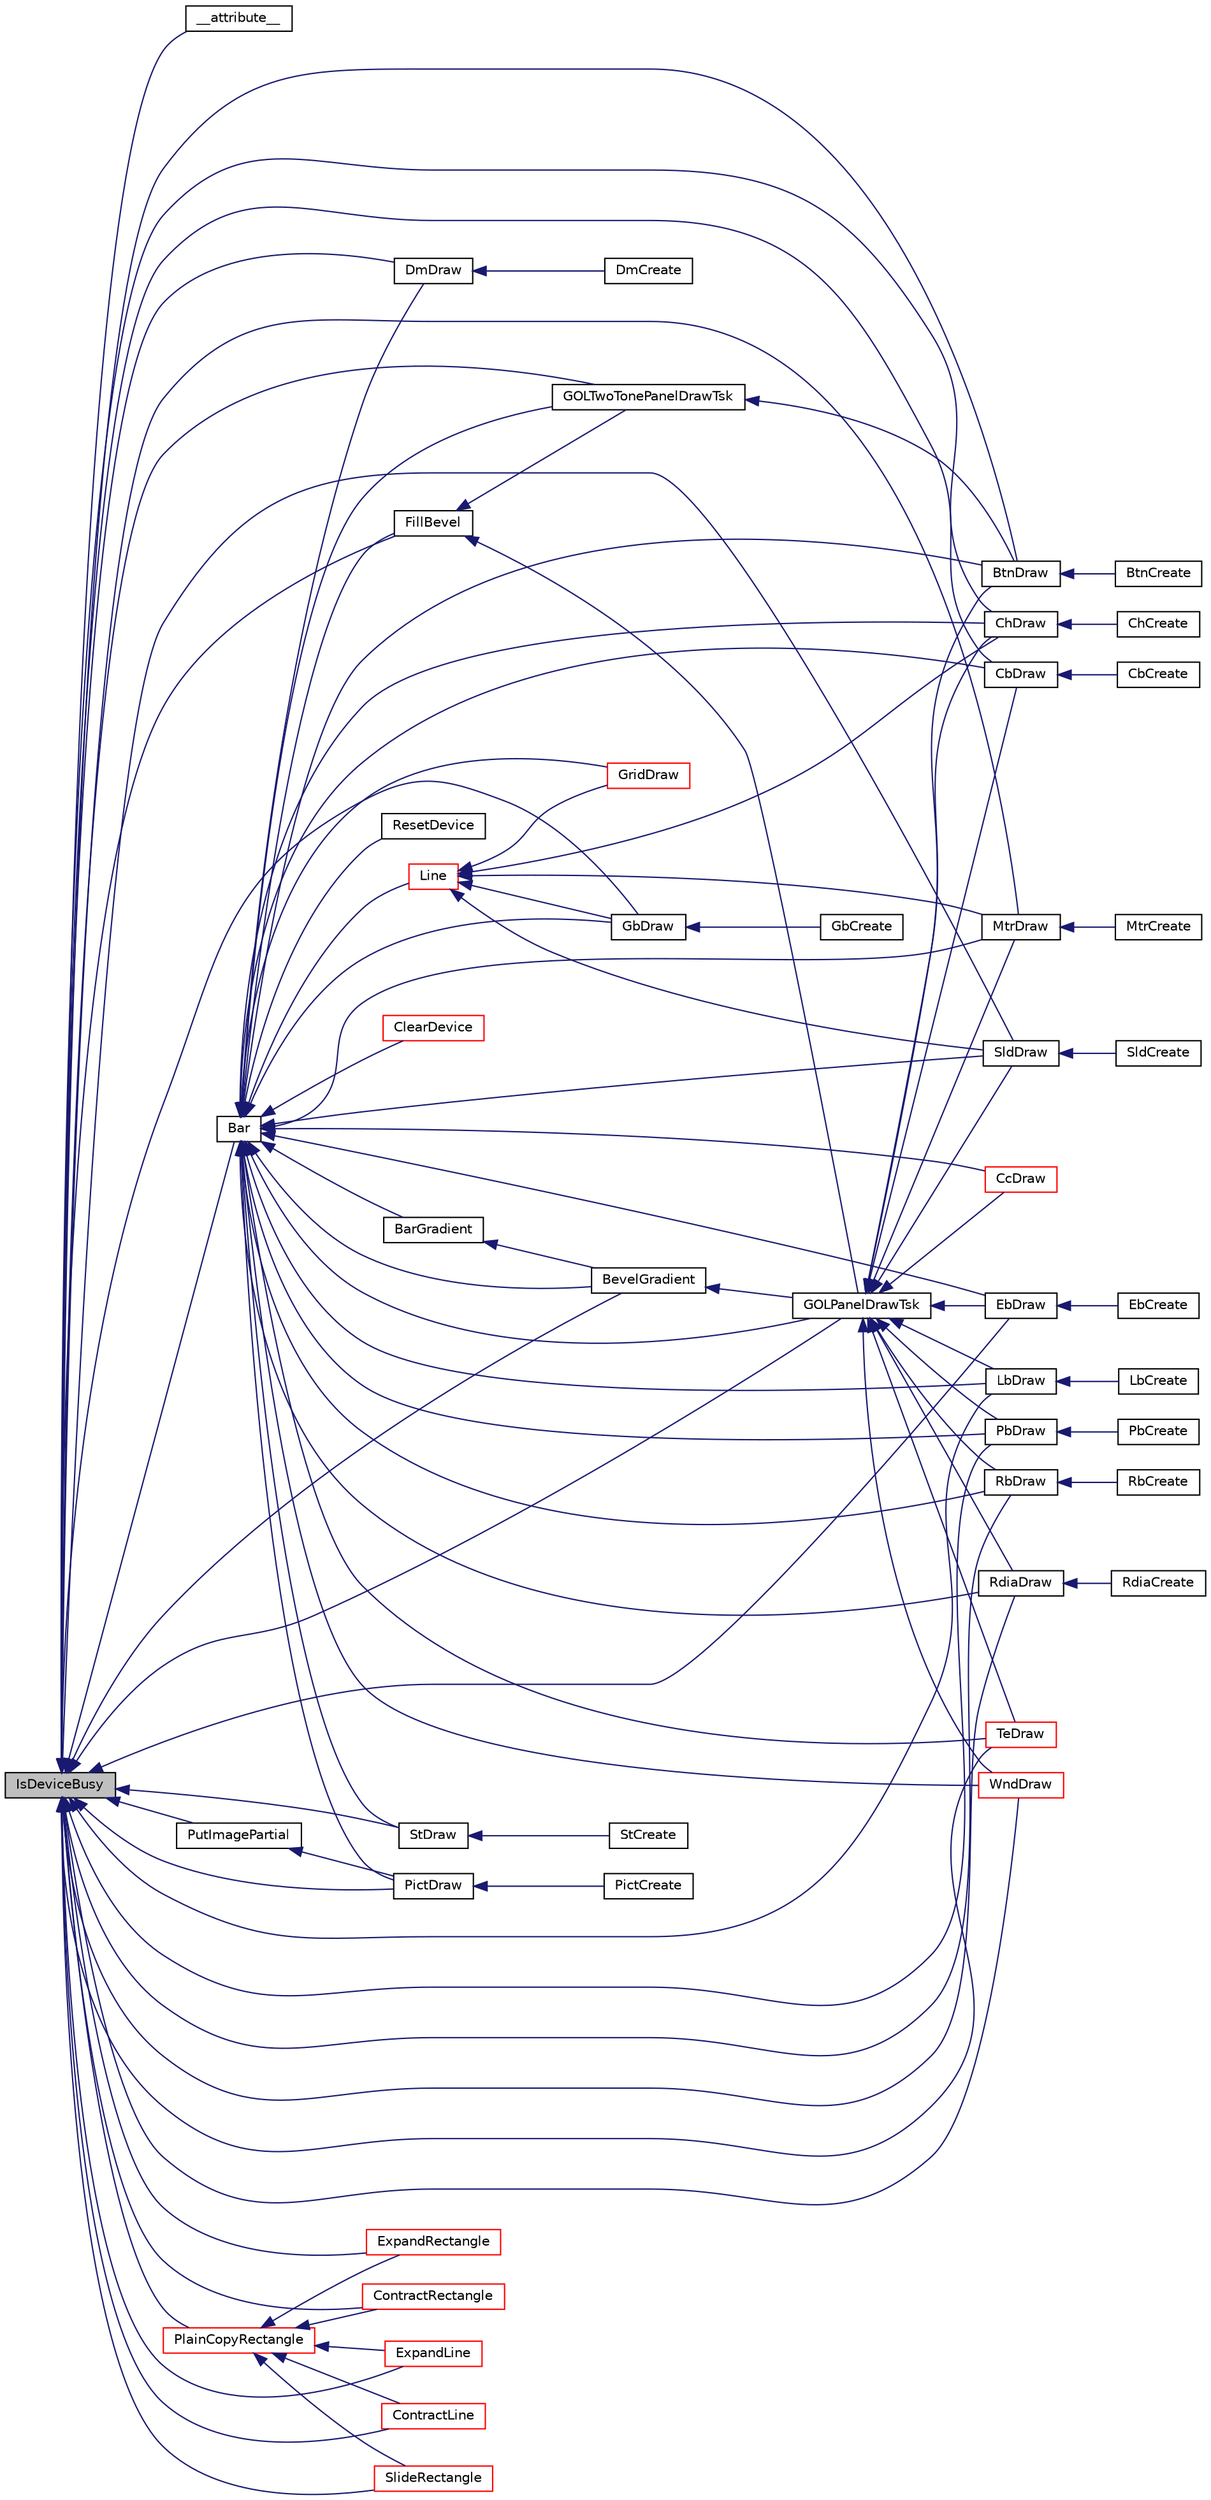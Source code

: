 digraph "IsDeviceBusy"
{
  edge [fontname="Helvetica",fontsize="10",labelfontname="Helvetica",labelfontsize="10"];
  node [fontname="Helvetica",fontsize="10",shape=record];
  rankdir="LR";
  Node1 [label="IsDeviceBusy",height=0.2,width=0.4,color="black", fillcolor="grey75", style="filled", fontcolor="black"];
  Node1 -> Node2 [dir="back",color="midnightblue",fontsize="10",style="solid",fontname="Helvetica"];
  Node2 [label="__attribute__",height=0.2,width=0.4,color="black", fillcolor="white", style="filled",URL="$_button_8c.html#af178079fc146b855b67c0361c5f38844"];
  Node1 -> Node3 [dir="back",color="midnightblue",fontsize="10",style="solid",fontname="Helvetica"];
  Node3 [label="BtnDraw",height=0.2,width=0.4,color="black", fillcolor="white", style="filled",URL="$_button_8h.html#abbe1146f1099bd0efcd920b38e48f7c0"];
  Node3 -> Node4 [dir="back",color="midnightblue",fontsize="10",style="solid",fontname="Helvetica"];
  Node4 [label="BtnCreate",height=0.2,width=0.4,color="black", fillcolor="white", style="filled",URL="$_button_8h.html#a58bae4324dd2fe73c331fbcde3e997e0"];
  Node1 -> Node5 [dir="back",color="midnightblue",fontsize="10",style="solid",fontname="Helvetica"];
  Node5 [label="ChDraw",height=0.2,width=0.4,color="black", fillcolor="white", style="filled",URL="$_chart_8h.html#ae94d3144d62a125f960cc138130721bb"];
  Node5 -> Node6 [dir="back",color="midnightblue",fontsize="10",style="solid",fontname="Helvetica"];
  Node6 [label="ChCreate",height=0.2,width=0.4,color="black", fillcolor="white", style="filled",URL="$_chart_8h.html#a5acd1aa33b2b87e8c6d976c1bcdfadf9"];
  Node1 -> Node7 [dir="back",color="midnightblue",fontsize="10",style="solid",fontname="Helvetica"];
  Node7 [label="CbDraw",height=0.2,width=0.4,color="black", fillcolor="white", style="filled",URL="$_check_box_8h.html#a3e8cd29f18ad886f66c756f4306bc077"];
  Node7 -> Node8 [dir="back",color="midnightblue",fontsize="10",style="solid",fontname="Helvetica"];
  Node8 [label="CbCreate",height=0.2,width=0.4,color="black", fillcolor="white", style="filled",URL="$_check_box_8h.html#a2c9fec16e1cac381a73d28038c7b6747"];
  Node1 -> Node9 [dir="back",color="midnightblue",fontsize="10",style="solid",fontname="Helvetica"];
  Node9 [label="DmDraw",height=0.2,width=0.4,color="black", fillcolor="white", style="filled",URL="$_digital_meter_8h.html#a2270225980edf29eb09aa3215e445c95"];
  Node9 -> Node10 [dir="back",color="midnightblue",fontsize="10",style="solid",fontname="Helvetica"];
  Node10 [label="DmCreate",height=0.2,width=0.4,color="black", fillcolor="white", style="filled",URL="$_digital_meter_8h.html#a92fc022c971174401fc933ed2fc8a852"];
  Node1 -> Node11 [dir="back",color="midnightblue",fontsize="10",style="solid",fontname="Helvetica"];
  Node11 [label="Bar",height=0.2,width=0.4,color="black", fillcolor="white", style="filled",URL="$_primitive_8h.html#a1127c70a0c39d3340abc25a4bd159c90"];
  Node11 -> Node3 [dir="back",color="midnightblue",fontsize="10",style="solid",fontname="Helvetica"];
  Node11 -> Node5 [dir="back",color="midnightblue",fontsize="10",style="solid",fontname="Helvetica"];
  Node11 -> Node7 [dir="back",color="midnightblue",fontsize="10",style="solid",fontname="Helvetica"];
  Node11 -> Node9 [dir="back",color="midnightblue",fontsize="10",style="solid",fontname="Helvetica"];
  Node11 -> Node12 [dir="back",color="midnightblue",fontsize="10",style="solid",fontname="Helvetica"];
  Node12 [label="ResetDevice",height=0.2,width=0.4,color="black", fillcolor="white", style="filled",URL="$mchp_gfx_drv_8c.html#a6d4d054030dc1ccdc7b875d4877ec9b7"];
  Node11 -> Node13 [dir="back",color="midnightblue",fontsize="10",style="solid",fontname="Helvetica"];
  Node13 [label="Line",height=0.2,width=0.4,color="red", fillcolor="white", style="filled",URL="$_primitive_8h.html#a757459f00bbfbd7d5721ab8373eab37e"];
  Node13 -> Node5 [dir="back",color="midnightblue",fontsize="10",style="solid",fontname="Helvetica"];
  Node13 -> Node14 [dir="back",color="midnightblue",fontsize="10",style="solid",fontname="Helvetica"];
  Node14 [label="GridDraw",height=0.2,width=0.4,color="red", fillcolor="white", style="filled",URL="$_grid_8h.html#a4cf2e40a4862e15e2bb5bb96d947305d"];
  Node13 -> Node15 [dir="back",color="midnightblue",fontsize="10",style="solid",fontname="Helvetica"];
  Node15 [label="GbDraw",height=0.2,width=0.4,color="black", fillcolor="white", style="filled",URL="$_group_box_8h.html#a84fe13f36303d7b376661bc85d84e96c"];
  Node15 -> Node16 [dir="back",color="midnightblue",fontsize="10",style="solid",fontname="Helvetica"];
  Node16 [label="GbCreate",height=0.2,width=0.4,color="black", fillcolor="white", style="filled",URL="$_group_box_8h.html#a7220ab2de823b032295d018d3de04915"];
  Node13 -> Node17 [dir="back",color="midnightblue",fontsize="10",style="solid",fontname="Helvetica"];
  Node17 [label="MtrDraw",height=0.2,width=0.4,color="black", fillcolor="white", style="filled",URL="$_meter_8h.html#a8b28060425794f091c24f355326272dd"];
  Node17 -> Node18 [dir="back",color="midnightblue",fontsize="10",style="solid",fontname="Helvetica"];
  Node18 [label="MtrCreate",height=0.2,width=0.4,color="black", fillcolor="white", style="filled",URL="$_meter_8h.html#ab024a60648ca28bfb3ef8180df871ca0"];
  Node13 -> Node19 [dir="back",color="midnightblue",fontsize="10",style="solid",fontname="Helvetica"];
  Node19 [label="SldDraw",height=0.2,width=0.4,color="black", fillcolor="white", style="filled",URL="$_slider_8h.html#a7c047563deea387da3510b081ccc2bd9"];
  Node19 -> Node20 [dir="back",color="midnightblue",fontsize="10",style="solid",fontname="Helvetica"];
  Node20 [label="SldCreate",height=0.2,width=0.4,color="black", fillcolor="white", style="filled",URL="$_slider_8h.html#a2c24b3f670799ef372288caba9811afd"];
  Node11 -> Node21 [dir="back",color="midnightblue",fontsize="10",style="solid",fontname="Helvetica"];
  Node21 [label="ClearDevice",height=0.2,width=0.4,color="red", fillcolor="white", style="filled",URL="$_s_s_d1926_8c.html#ad3bd4e6feedcc976607bec82ac8368c2"];
  Node11 -> Node22 [dir="back",color="midnightblue",fontsize="10",style="solid",fontname="Helvetica"];
  Node22 [label="EbDraw",height=0.2,width=0.4,color="black", fillcolor="white", style="filled",URL="$_edit_box_8h.html#aa62476b8c9ee6fd4acade2e21c4b2adb"];
  Node22 -> Node23 [dir="back",color="midnightblue",fontsize="10",style="solid",fontname="Helvetica"];
  Node23 [label="EbCreate",height=0.2,width=0.4,color="black", fillcolor="white", style="filled",URL="$_edit_box_8h.html#a3f6da3c8eb9028edaaae00dc7dbe38a5"];
  Node11 -> Node24 [dir="back",color="midnightblue",fontsize="10",style="solid",fontname="Helvetica"];
  Node24 [label="GOLPanelDrawTsk",height=0.2,width=0.4,color="black", fillcolor="white", style="filled",URL="$_g_o_l_8h.html#a9d993f570a5a333450b08addacdfc974"];
  Node24 -> Node3 [dir="back",color="midnightblue",fontsize="10",style="solid",fontname="Helvetica"];
  Node24 -> Node5 [dir="back",color="midnightblue",fontsize="10",style="solid",fontname="Helvetica"];
  Node24 -> Node7 [dir="back",color="midnightblue",fontsize="10",style="solid",fontname="Helvetica"];
  Node24 -> Node22 [dir="back",color="midnightblue",fontsize="10",style="solid",fontname="Helvetica"];
  Node24 -> Node25 [dir="back",color="midnightblue",fontsize="10",style="solid",fontname="Helvetica"];
  Node25 [label="LbDraw",height=0.2,width=0.4,color="black", fillcolor="white", style="filled",URL="$_list_box_8h.html#a758bba266f1d0788d9a0c4b97b7c64da"];
  Node25 -> Node26 [dir="back",color="midnightblue",fontsize="10",style="solid",fontname="Helvetica"];
  Node26 [label="LbCreate",height=0.2,width=0.4,color="black", fillcolor="white", style="filled",URL="$_list_box_8h.html#a46b6f8a76f784014b5f7dbee460a6cf9"];
  Node24 -> Node17 [dir="back",color="midnightblue",fontsize="10",style="solid",fontname="Helvetica"];
  Node24 -> Node27 [dir="back",color="midnightblue",fontsize="10",style="solid",fontname="Helvetica"];
  Node27 [label="PbDraw",height=0.2,width=0.4,color="black", fillcolor="white", style="filled",URL="$_progress_bar_8h.html#a5afb6fade21d0a76246e6e38a656b5a8"];
  Node27 -> Node28 [dir="back",color="midnightblue",fontsize="10",style="solid",fontname="Helvetica"];
  Node28 [label="PbCreate",height=0.2,width=0.4,color="black", fillcolor="white", style="filled",URL="$_progress_bar_8h.html#a8946d265b423560fb9120376bf0c1afd"];
  Node24 -> Node29 [dir="back",color="midnightblue",fontsize="10",style="solid",fontname="Helvetica"];
  Node29 [label="RbDraw",height=0.2,width=0.4,color="black", fillcolor="white", style="filled",URL="$_radio_button_8h.html#afc75c4b3bf496f30884ea9219baa3957"];
  Node29 -> Node30 [dir="back",color="midnightblue",fontsize="10",style="solid",fontname="Helvetica"];
  Node30 [label="RbCreate",height=0.2,width=0.4,color="black", fillcolor="white", style="filled",URL="$_radio_button_8h.html#a4bed4cf89c510288f46f65e2ecb8b3eb"];
  Node24 -> Node31 [dir="back",color="midnightblue",fontsize="10",style="solid",fontname="Helvetica"];
  Node31 [label="RdiaDraw",height=0.2,width=0.4,color="black", fillcolor="white", style="filled",URL="$_round_dial_8h.html#a3581ef42840e731d0edfaa819da8ce63"];
  Node31 -> Node32 [dir="back",color="midnightblue",fontsize="10",style="solid",fontname="Helvetica"];
  Node32 [label="RdiaCreate",height=0.2,width=0.4,color="black", fillcolor="white", style="filled",URL="$_round_dial_8h.html#a110b820e88b0eb66d71588860795295c"];
  Node24 -> Node19 [dir="back",color="midnightblue",fontsize="10",style="solid",fontname="Helvetica"];
  Node24 -> Node33 [dir="back",color="midnightblue",fontsize="10",style="solid",fontname="Helvetica"];
  Node33 [label="CcDraw",height=0.2,width=0.4,color="red", fillcolor="white", style="filled",URL="$_template_8h.html#a14d0f0ccb95a948abb43bcef8e93e7ee"];
  Node24 -> Node34 [dir="back",color="midnightblue",fontsize="10",style="solid",fontname="Helvetica"];
  Node34 [label="TeDraw",height=0.2,width=0.4,color="red", fillcolor="white", style="filled",URL="$_text_entry_8h.html#a8bdd75439fcce4ea923987097241c6ce"];
  Node24 -> Node35 [dir="back",color="midnightblue",fontsize="10",style="solid",fontname="Helvetica"];
  Node35 [label="WndDraw",height=0.2,width=0.4,color="red", fillcolor="white", style="filled",URL="$_window_8h.html#a906e624492d1bad972d4b4f8fe475f6e"];
  Node11 -> Node36 [dir="back",color="midnightblue",fontsize="10",style="solid",fontname="Helvetica"];
  Node36 [label="GOLTwoTonePanelDrawTsk",height=0.2,width=0.4,color="black", fillcolor="white", style="filled",URL="$_g_o_l_8h.html#aa7ccc95ac01cf3e2c78200e7e791cf72"];
  Node36 -> Node3 [dir="back",color="midnightblue",fontsize="10",style="solid",fontname="Helvetica"];
  Node11 -> Node14 [dir="back",color="midnightblue",fontsize="10",style="solid",fontname="Helvetica"];
  Node11 -> Node15 [dir="back",color="midnightblue",fontsize="10",style="solid",fontname="Helvetica"];
  Node11 -> Node25 [dir="back",color="midnightblue",fontsize="10",style="solid",fontname="Helvetica"];
  Node11 -> Node17 [dir="back",color="midnightblue",fontsize="10",style="solid",fontname="Helvetica"];
  Node11 -> Node37 [dir="back",color="midnightblue",fontsize="10",style="solid",fontname="Helvetica"];
  Node37 [label="PictDraw",height=0.2,width=0.4,color="black", fillcolor="white", style="filled",URL="$_picture_8h.html#a317a09c3c5d88b43a8473d9f3cd29475"];
  Node37 -> Node38 [dir="back",color="midnightblue",fontsize="10",style="solid",fontname="Helvetica"];
  Node38 [label="PictCreate",height=0.2,width=0.4,color="black", fillcolor="white", style="filled",URL="$_picture_8h.html#ae3b4b7d30eb65f8efa26f2f46911f8ac"];
  Node11 -> Node39 [dir="back",color="midnightblue",fontsize="10",style="solid",fontname="Helvetica"];
  Node39 [label="FillBevel",height=0.2,width=0.4,color="black", fillcolor="white", style="filled",URL="$_primitive_8h.html#a9596558ab879615fb349ab5ac63e1439"];
  Node39 -> Node24 [dir="back",color="midnightblue",fontsize="10",style="solid",fontname="Helvetica"];
  Node39 -> Node36 [dir="back",color="midnightblue",fontsize="10",style="solid",fontname="Helvetica"];
  Node11 -> Node40 [dir="back",color="midnightblue",fontsize="10",style="solid",fontname="Helvetica"];
  Node40 [label="BarGradient",height=0.2,width=0.4,color="black", fillcolor="white", style="filled",URL="$_primitive_8h.html#a8cbf0b845f5cab0533a4f256b45126ba"];
  Node40 -> Node41 [dir="back",color="midnightblue",fontsize="10",style="solid",fontname="Helvetica"];
  Node41 [label="BevelGradient",height=0.2,width=0.4,color="black", fillcolor="white", style="filled",URL="$_primitive_8h.html#a679c93e02fea2b29eedde577b7b576d9"];
  Node41 -> Node24 [dir="back",color="midnightblue",fontsize="10",style="solid",fontname="Helvetica"];
  Node11 -> Node41 [dir="back",color="midnightblue",fontsize="10",style="solid",fontname="Helvetica"];
  Node11 -> Node27 [dir="back",color="midnightblue",fontsize="10",style="solid",fontname="Helvetica"];
  Node11 -> Node29 [dir="back",color="midnightblue",fontsize="10",style="solid",fontname="Helvetica"];
  Node11 -> Node31 [dir="back",color="midnightblue",fontsize="10",style="solid",fontname="Helvetica"];
  Node11 -> Node19 [dir="back",color="midnightblue",fontsize="10",style="solid",fontname="Helvetica"];
  Node11 -> Node42 [dir="back",color="midnightblue",fontsize="10",style="solid",fontname="Helvetica"];
  Node42 [label="StDraw",height=0.2,width=0.4,color="black", fillcolor="white", style="filled",URL="$_static_text_8h.html#ad197e77a6fb1d888db97f7fe77b3f436"];
  Node42 -> Node43 [dir="back",color="midnightblue",fontsize="10",style="solid",fontname="Helvetica"];
  Node43 [label="StCreate",height=0.2,width=0.4,color="black", fillcolor="white", style="filled",URL="$_static_text_8h.html#aabec2f136ce57cfb5f19790408ac9fbc"];
  Node11 -> Node33 [dir="back",color="midnightblue",fontsize="10",style="solid",fontname="Helvetica"];
  Node11 -> Node34 [dir="back",color="midnightblue",fontsize="10",style="solid",fontname="Helvetica"];
  Node11 -> Node35 [dir="back",color="midnightblue",fontsize="10",style="solid",fontname="Helvetica"];
  Node1 -> Node22 [dir="back",color="midnightblue",fontsize="10",style="solid",fontname="Helvetica"];
  Node1 -> Node24 [dir="back",color="midnightblue",fontsize="10",style="solid",fontname="Helvetica"];
  Node1 -> Node36 [dir="back",color="midnightblue",fontsize="10",style="solid",fontname="Helvetica"];
  Node1 -> Node15 [dir="back",color="midnightblue",fontsize="10",style="solid",fontname="Helvetica"];
  Node1 -> Node25 [dir="back",color="midnightblue",fontsize="10",style="solid",fontname="Helvetica"];
  Node1 -> Node17 [dir="back",color="midnightblue",fontsize="10",style="solid",fontname="Helvetica"];
  Node1 -> Node37 [dir="back",color="midnightblue",fontsize="10",style="solid",fontname="Helvetica"];
  Node1 -> Node39 [dir="back",color="midnightblue",fontsize="10",style="solid",fontname="Helvetica"];
  Node1 -> Node44 [dir="back",color="midnightblue",fontsize="10",style="solid",fontname="Helvetica"];
  Node44 [label="PutImagePartial",height=0.2,width=0.4,color="black", fillcolor="white", style="filled",URL="$_primitive_8h.html#a6a90a4795b51e461d8efed81a7f98874"];
  Node44 -> Node37 [dir="back",color="midnightblue",fontsize="10",style="solid",fontname="Helvetica"];
  Node1 -> Node41 [dir="back",color="midnightblue",fontsize="10",style="solid",fontname="Helvetica"];
  Node1 -> Node27 [dir="back",color="midnightblue",fontsize="10",style="solid",fontname="Helvetica"];
  Node1 -> Node29 [dir="back",color="midnightblue",fontsize="10",style="solid",fontname="Helvetica"];
  Node1 -> Node31 [dir="back",color="midnightblue",fontsize="10",style="solid",fontname="Helvetica"];
  Node1 -> Node19 [dir="back",color="midnightblue",fontsize="10",style="solid",fontname="Helvetica"];
  Node1 -> Node42 [dir="back",color="midnightblue",fontsize="10",style="solid",fontname="Helvetica"];
  Node1 -> Node34 [dir="back",color="midnightblue",fontsize="10",style="solid",fontname="Helvetica"];
  Node1 -> Node45 [dir="back",color="midnightblue",fontsize="10",style="solid",fontname="Helvetica"];
  Node45 [label="PlainCopyRectangle",height=0.2,width=0.4,color="red", fillcolor="white", style="filled",URL="$_transitions__weak_8c.html#a1a858dd1c0a3a8c395afbd783128fc99"];
  Node45 -> Node46 [dir="back",color="midnightblue",fontsize="10",style="solid",fontname="Helvetica"];
  Node46 [label="ExpandRectangle",height=0.2,width=0.4,color="red", fillcolor="white", style="filled",URL="$_transitions_8c.html#ab9ba9436a0eeff589199497bfa85367d"];
  Node45 -> Node47 [dir="back",color="midnightblue",fontsize="10",style="solid",fontname="Helvetica"];
  Node47 [label="ContractRectangle",height=0.2,width=0.4,color="red", fillcolor="white", style="filled",URL="$_transitions_8c.html#a6b612b30fcce98472d1660c2e270aab2"];
  Node45 -> Node48 [dir="back",color="midnightblue",fontsize="10",style="solid",fontname="Helvetica"];
  Node48 [label="ExpandLine",height=0.2,width=0.4,color="red", fillcolor="white", style="filled",URL="$_transitions_8c.html#af4195e6fd746d6d724fb6fb440b33208"];
  Node45 -> Node49 [dir="back",color="midnightblue",fontsize="10",style="solid",fontname="Helvetica"];
  Node49 [label="ContractLine",height=0.2,width=0.4,color="red", fillcolor="white", style="filled",URL="$_transitions_8c.html#abffa624ccaf7775e2d52c4ca03819462"];
  Node45 -> Node50 [dir="back",color="midnightblue",fontsize="10",style="solid",fontname="Helvetica"];
  Node50 [label="SlideRectangle",height=0.2,width=0.4,color="red", fillcolor="white", style="filled",URL="$_transitions_8c.html#ada1bc99e3b7c4605d7ea543971e963f5"];
  Node1 -> Node46 [dir="back",color="midnightblue",fontsize="10",style="solid",fontname="Helvetica"];
  Node1 -> Node47 [dir="back",color="midnightblue",fontsize="10",style="solid",fontname="Helvetica"];
  Node1 -> Node48 [dir="back",color="midnightblue",fontsize="10",style="solid",fontname="Helvetica"];
  Node1 -> Node49 [dir="back",color="midnightblue",fontsize="10",style="solid",fontname="Helvetica"];
  Node1 -> Node50 [dir="back",color="midnightblue",fontsize="10",style="solid",fontname="Helvetica"];
  Node1 -> Node35 [dir="back",color="midnightblue",fontsize="10",style="solid",fontname="Helvetica"];
}
